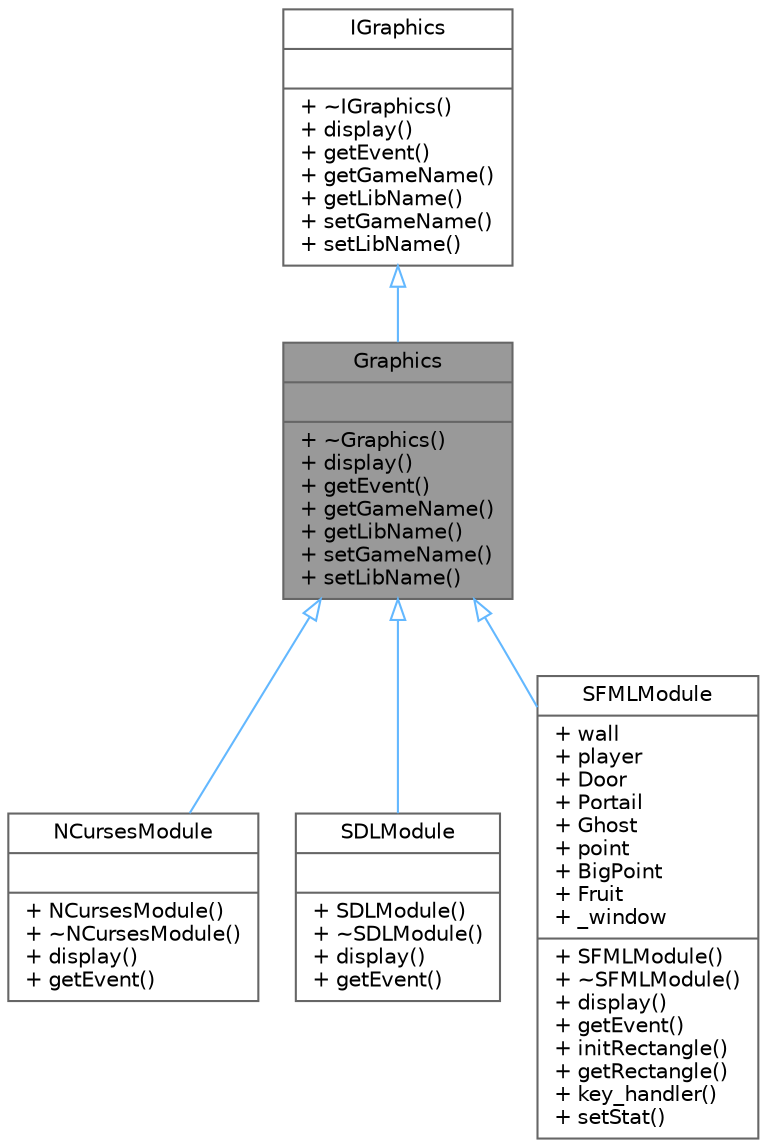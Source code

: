 digraph "Graphics"
{
 // LATEX_PDF_SIZE
  bgcolor="transparent";
  edge [fontname=Helvetica,fontsize=10,labelfontname=Helvetica,labelfontsize=10];
  node [fontname=Helvetica,fontsize=10,shape=box,height=0.2,width=0.4];
  Node1 [shape=record,label="{Graphics\n||+ ~Graphics()\l+ display()\l+ getEvent()\l+ getGameName()\l+ getLibName()\l+ setGameName()\l+ setLibName()\l}",height=0.2,width=0.4,color="gray40", fillcolor="grey60", style="filled", fontcolor="black",tooltip=" "];
  Node2 -> Node1 [dir="back",color="steelblue1",style="solid",arrowtail="onormal"];
  Node2 [shape=record,label="{IGraphics\n||+ ~IGraphics()\l+ display()\l+ getEvent()\l+ getGameName()\l+ getLibName()\l+ setGameName()\l+ setLibName()\l}",height=0.2,width=0.4,color="gray40", fillcolor="white", style="filled",URL="$classIGraphics.html",tooltip=" "];
  Node1 -> Node3 [dir="back",color="steelblue1",style="solid",arrowtail="onormal"];
  Node3 [shape=record,label="{NCursesModule\n||+ NCursesModule()\l+ ~NCursesModule()\l+ display()\l+ getEvent()\l}",height=0.2,width=0.4,color="gray40", fillcolor="white", style="filled",URL="$classNCursesModule.html",tooltip=" "];
  Node1 -> Node4 [dir="back",color="steelblue1",style="solid",arrowtail="onormal"];
  Node4 [shape=record,label="{SDLModule\n||+ SDLModule()\l+ ~SDLModule()\l+ display()\l+ getEvent()\l}",height=0.2,width=0.4,color="gray40", fillcolor="white", style="filled",URL="$classSDLModule.html",tooltip=" "];
  Node1 -> Node5 [dir="back",color="steelblue1",style="solid",arrowtail="onormal"];
  Node5 [shape=record,label="{SFMLModule\n|+ wall\l+ player\l+ Door\l+ Portail\l+ Ghost\l+ point\l+ BigPoint\l+ Fruit\l+ _window\l|+ SFMLModule()\l+ ~SFMLModule()\l+ display()\l+ getEvent()\l+ initRectangle()\l+ getRectangle()\l+ key_handler()\l+ setStat()\l}",height=0.2,width=0.4,color="gray40", fillcolor="white", style="filled",URL="$classSFMLModule.html",tooltip=" "];
}
